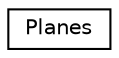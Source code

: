 digraph "Graphe hiérarchique des classes"
{
  edge [fontname="Helvetica",fontsize="10",labelfontname="Helvetica",labelfontsize="10"];
  node [fontname="Helvetica",fontsize="10",shape=record];
  rankdir="LR";
  Node0 [label="Planes",height=0.2,width=0.4,color="black", fillcolor="white", style="filled",URL="$classPlanes.html"];
}
